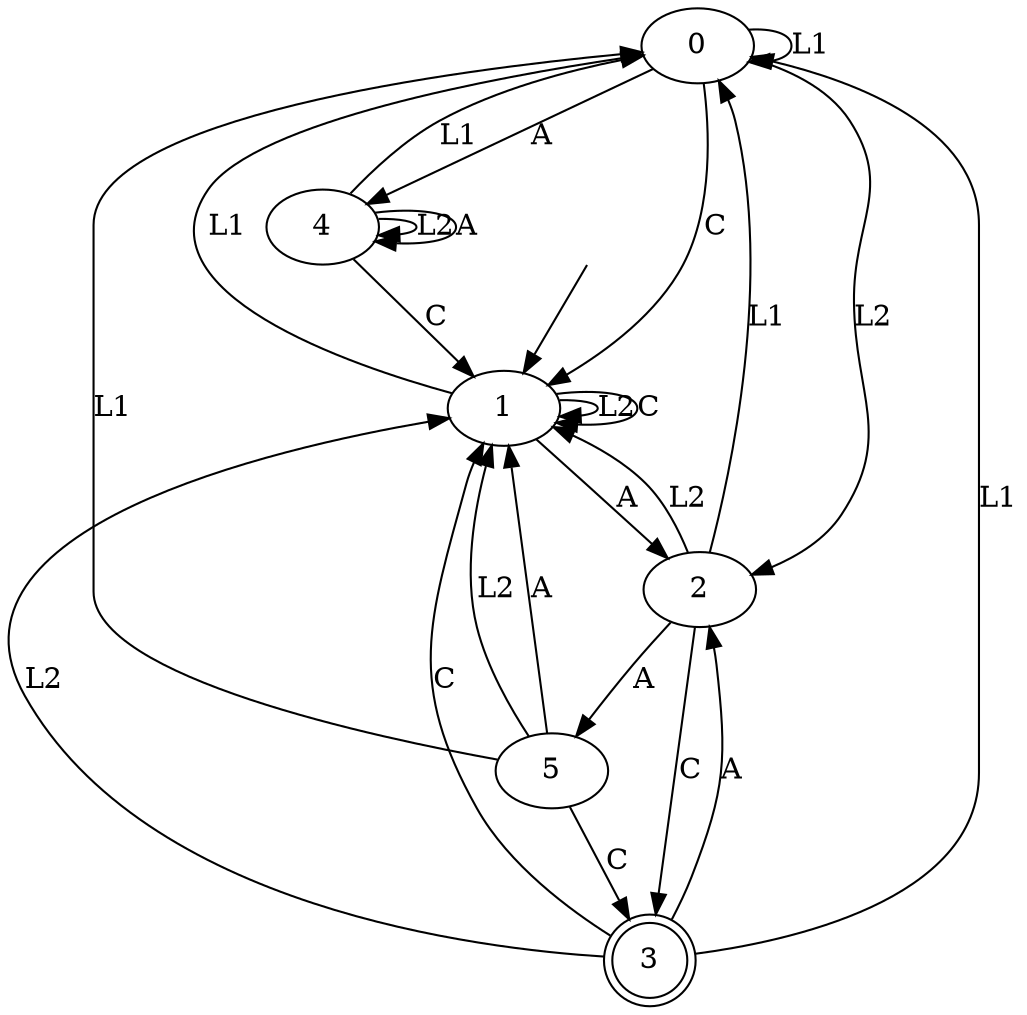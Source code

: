 digraph "output/magento_result_a_0.4" {
0 [label=0];
1 [label=1];
2 [label=2];
3 [label=3, shape=doublecircle];
4 [label=4];
5 [label=5];
0 -> 0  [label=L1];
0 -> 2  [label=L2];
0 -> 4  [label=A];
0 -> 1  [label=C];
1 -> 0  [label=L1];
1 -> 1  [label=L2];
1 -> 2  [label=A];
1 -> 1  [label=C];
2 -> 0  [label=L1];
2 -> 1  [label=L2];
2 -> 5  [label=A];
2 -> 3  [label=C];
3 -> 0  [label=L1];
3 -> 1  [label=L2];
3 -> 2  [label=A];
3 -> 1  [label=C];
4 -> 0  [label=L1];
4 -> 4  [label=L2];
4 -> 4  [label=A];
4 -> 1  [label=C];
5 -> 0  [label=L1];
5 -> 1  [label=L2];
5 -> 1  [label=A];
5 -> 3  [label=C];
__start0 [label="", shape=none];
__start0 -> 1  [label=""];
}
